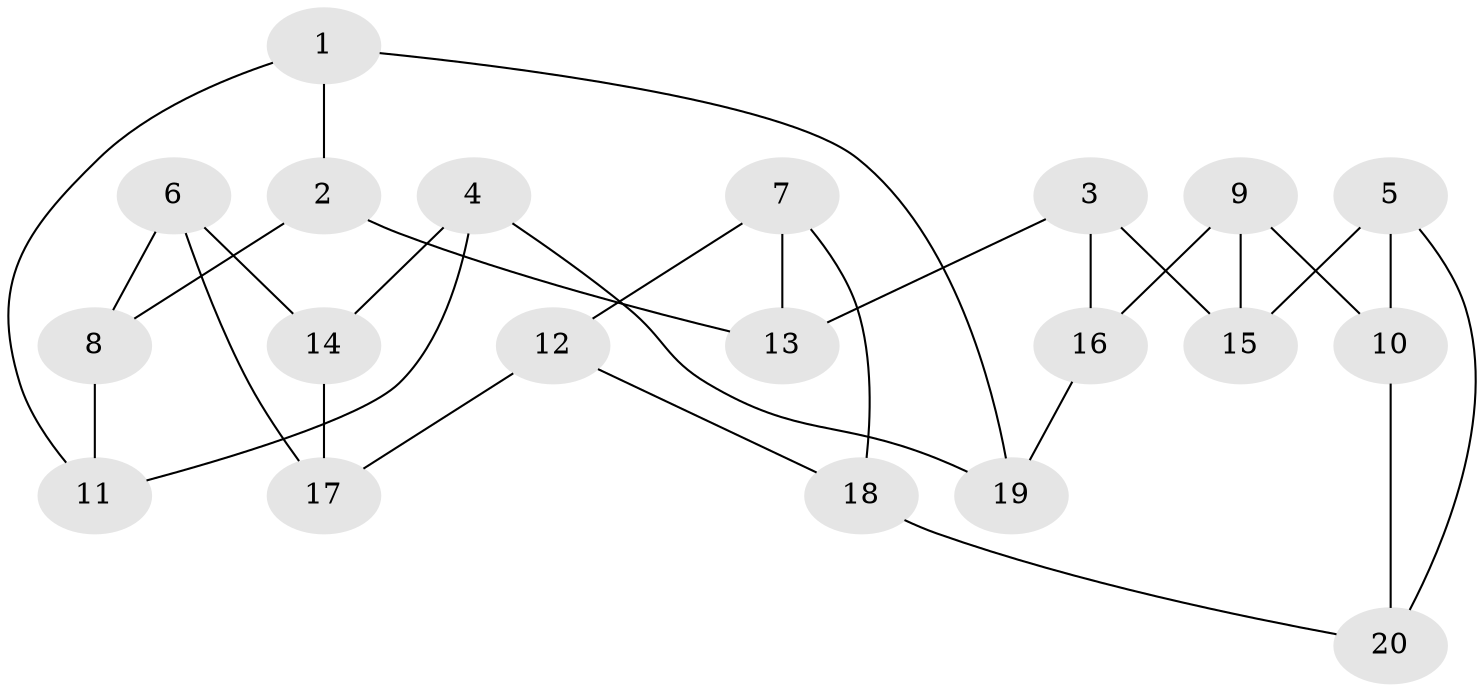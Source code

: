 // Generated by graph-tools (version 1.1) at 2025/46/02/15/25 05:46:28]
// undirected, 20 vertices, 30 edges
graph export_dot {
graph [start="1"]
  node [color=gray90,style=filled];
  1;
  2;
  3;
  4;
  5;
  6;
  7;
  8;
  9;
  10;
  11;
  12;
  13;
  14;
  15;
  16;
  17;
  18;
  19;
  20;
  1 -- 2;
  1 -- 11;
  1 -- 19;
  2 -- 8;
  2 -- 13;
  3 -- 16;
  3 -- 13;
  3 -- 15;
  4 -- 11;
  4 -- 14;
  4 -- 19;
  5 -- 15;
  5 -- 20;
  5 -- 10;
  6 -- 17;
  6 -- 14;
  6 -- 8;
  7 -- 18;
  7 -- 12;
  7 -- 13;
  8 -- 11;
  9 -- 16;
  9 -- 15;
  9 -- 10;
  10 -- 20;
  12 -- 18;
  12 -- 17;
  14 -- 17;
  16 -- 19;
  18 -- 20;
}
